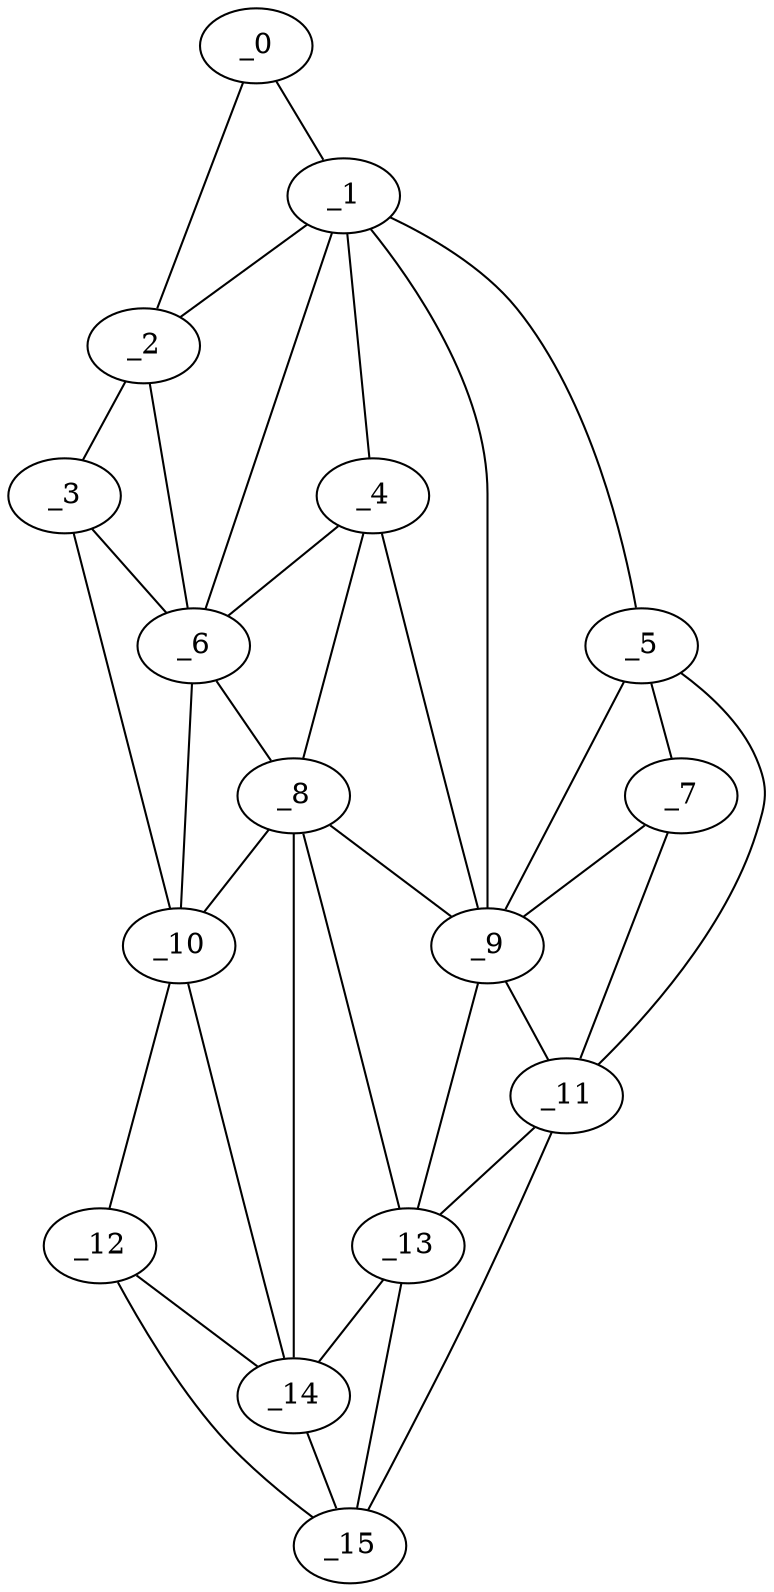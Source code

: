 graph "obj39__135.gxl" {
	_0	 [x=12,
		y=27];
	_1	 [x=12,
		y=36];
	_0 -- _1	 [valence=1];
	_2	 [x=15,
		y=21];
	_0 -- _2	 [valence=1];
	_1 -- _2	 [valence=2];
	_4	 [x=42,
		y=55];
	_1 -- _4	 [valence=1];
	_5	 [x=44,
		y=125];
	_1 -- _5	 [valence=1];
	_6	 [x=45,
		y=37];
	_1 -- _6	 [valence=1];
	_9	 [x=50,
		y=81];
	_1 -- _9	 [valence=2];
	_3	 [x=34,
		y=15];
	_2 -- _3	 [valence=1];
	_2 -- _6	 [valence=2];
	_3 -- _6	 [valence=2];
	_10	 [x=85,
		y=2];
	_3 -- _10	 [valence=1];
	_4 -- _6	 [valence=2];
	_8	 [x=50,
		y=55];
	_4 -- _8	 [valence=1];
	_4 -- _9	 [valence=2];
	_7	 [x=47,
		y=119];
	_5 -- _7	 [valence=2];
	_5 -- _9	 [valence=1];
	_11	 [x=113,
		y=102];
	_5 -- _11	 [valence=1];
	_6 -- _8	 [valence=2];
	_6 -- _10	 [valence=1];
	_7 -- _9	 [valence=2];
	_7 -- _11	 [valence=1];
	_8 -- _9	 [valence=1];
	_8 -- _10	 [valence=2];
	_13	 [x=115,
		y=60];
	_8 -- _13	 [valence=2];
	_14	 [x=117,
		y=29];
	_8 -- _14	 [valence=2];
	_9 -- _11	 [valence=1];
	_9 -- _13	 [valence=2];
	_12	 [x=114,
		y=13];
	_10 -- _12	 [valence=1];
	_10 -- _14	 [valence=2];
	_11 -- _13	 [valence=2];
	_15	 [x=118,
		y=18];
	_11 -- _15	 [valence=1];
	_12 -- _14	 [valence=1];
	_12 -- _15	 [valence=1];
	_13 -- _14	 [valence=2];
	_13 -- _15	 [valence=1];
	_14 -- _15	 [valence=2];
}
